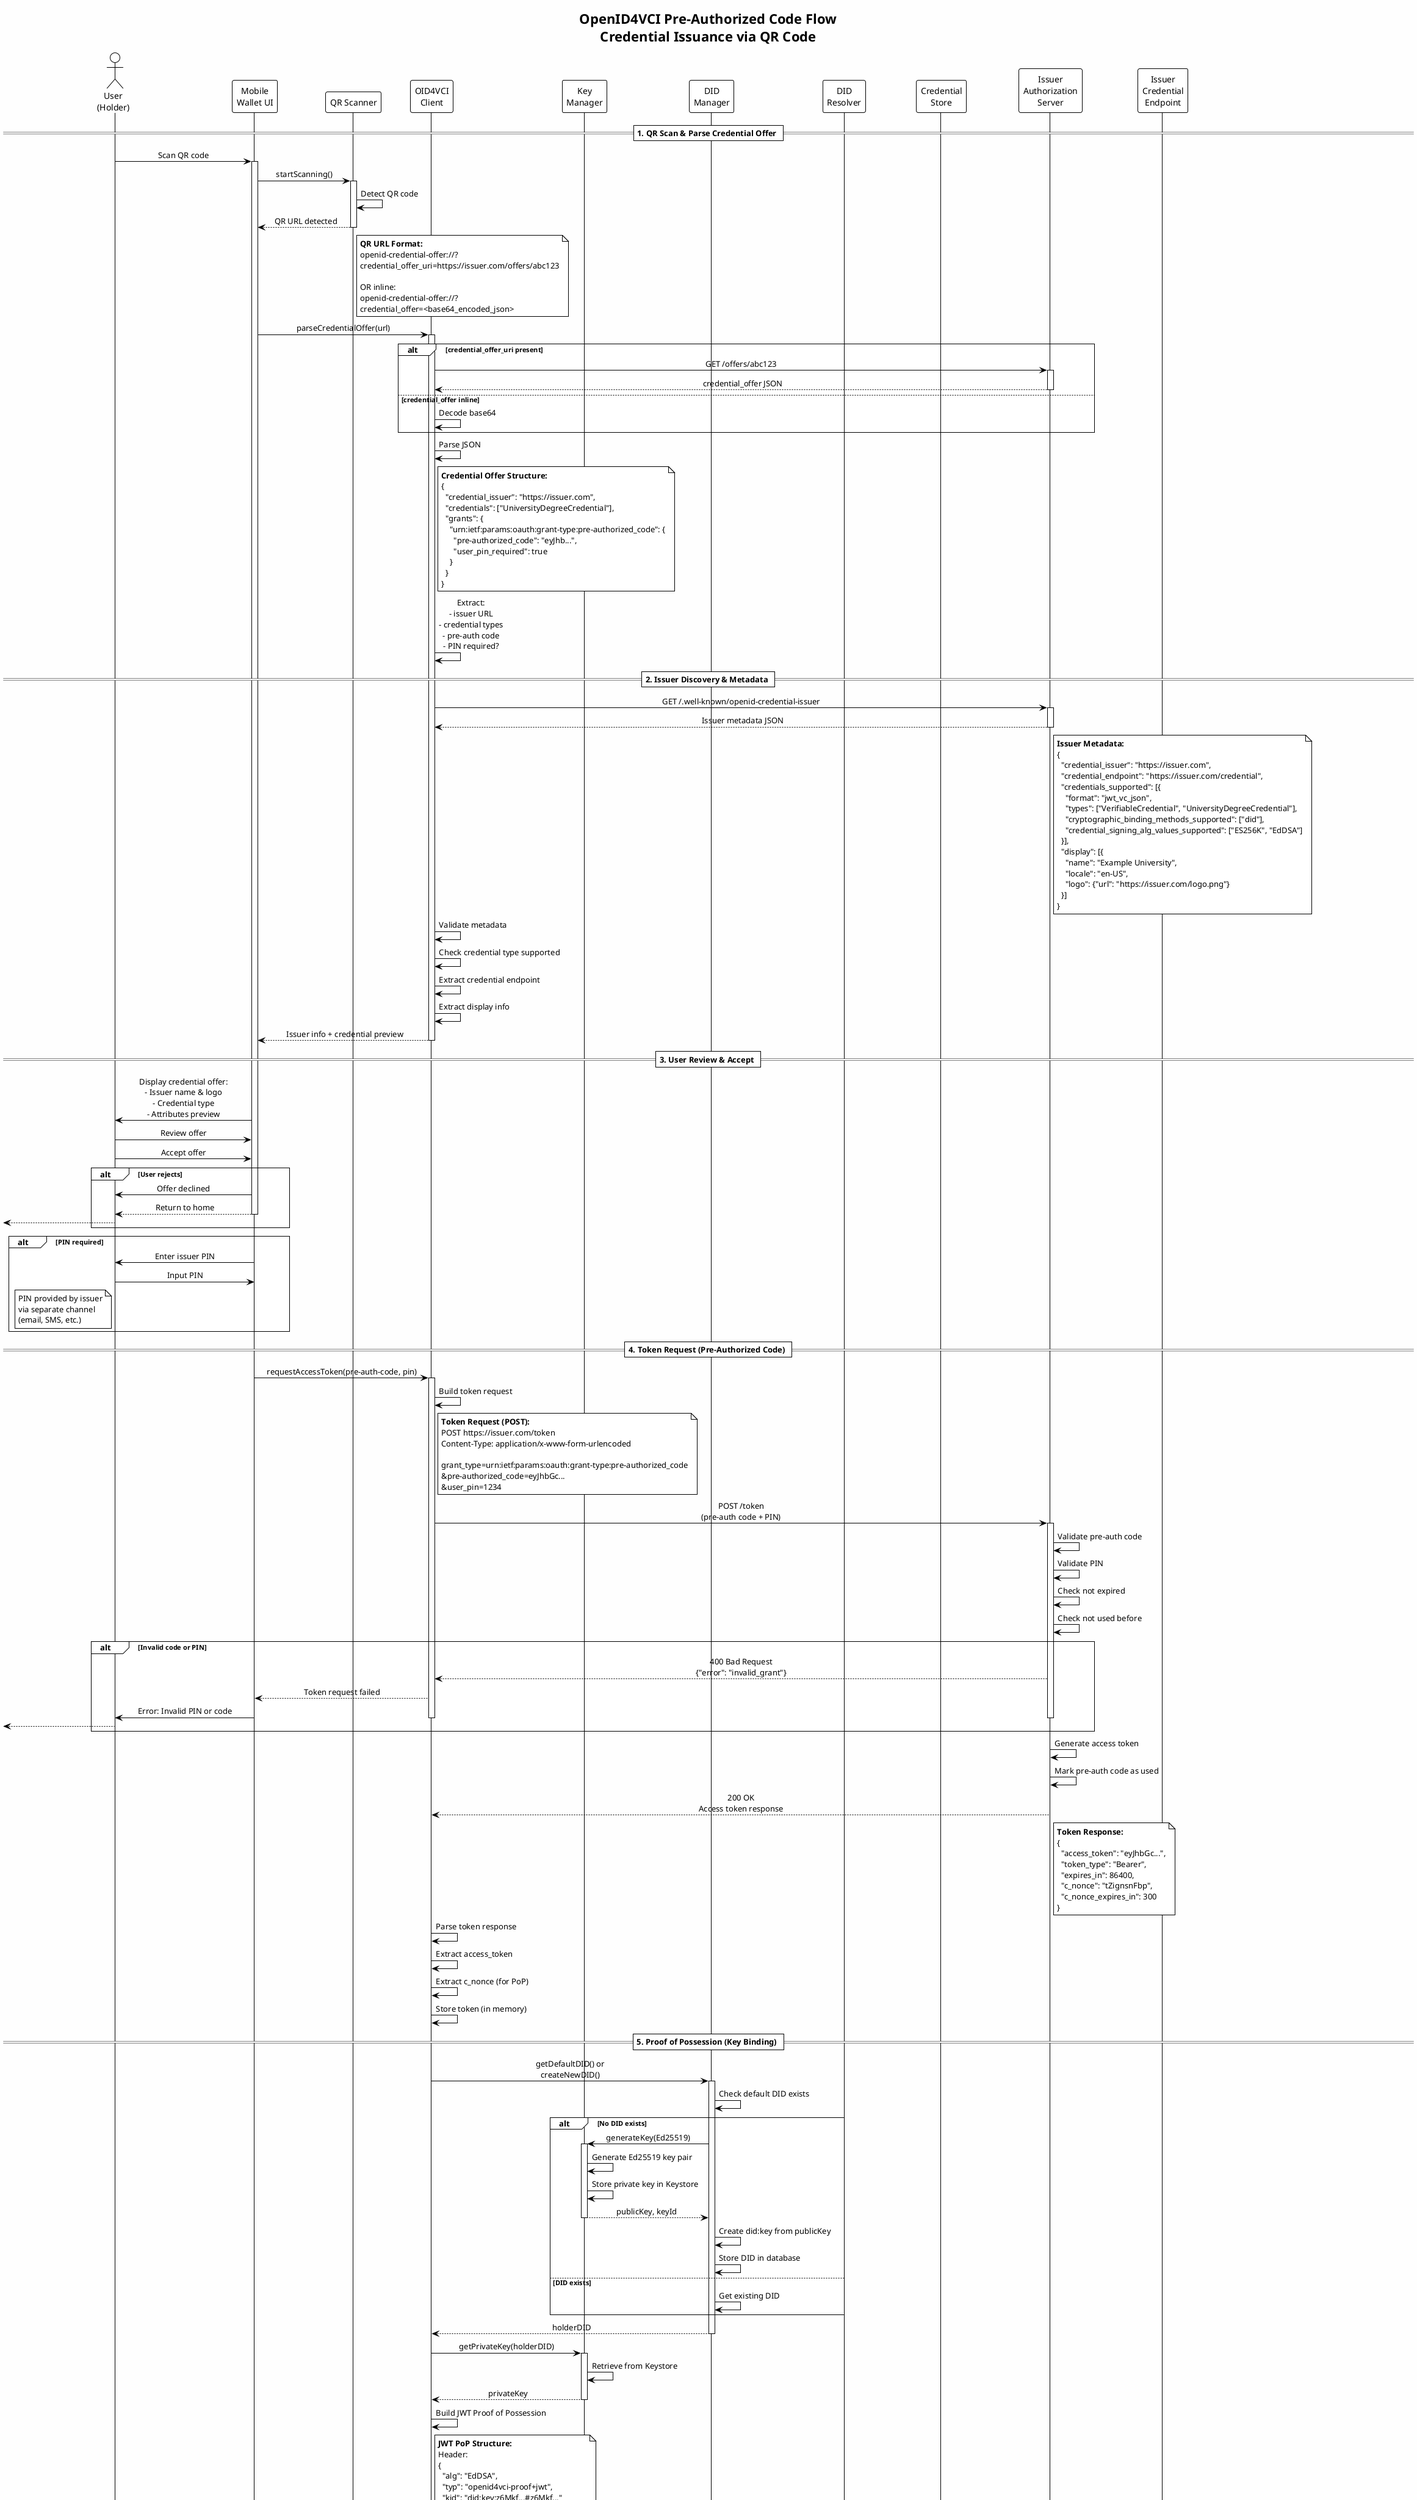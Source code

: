@startuml 01-seq-oid4vci-pre-auth
!theme plain
skinparam backgroundColor #FEFEFE
skinparam sequenceMessageAlign center

title OpenID4VCI Pre-Authorized Code Flow\n**Credential Issuance via QR Code**

actor "User\n(Holder)" as User
participant "Mobile\nWallet UI" as WalletUI
participant "QR Scanner" as QRScanner
participant "OID4VCI\nClient" as OID4VCI
participant "Key\nManager" as KeyMgr
participant "DID\nManager" as DIDMgr
participant "DID\nResolver" as DIDResolver
participant "Credential\nStore" as CredStore
participant "Issuer\nAuthorization\nServer" as IssuerAS
participant "Issuer\nCredential\nEndpoint" as IssuerCred

== 1. QR Scan & Parse Credential Offer ==

User -> WalletUI: Scan QR code
activate WalletUI
WalletUI -> QRScanner: startScanning()
activate QRScanner
QRScanner -> QRScanner: Detect QR code
QRScanner --> WalletUI: QR URL detected
deactivate QRScanner

note right of QRScanner
  **QR URL Format:**
  openid-credential-offer://?
  credential_offer_uri=https://issuer.com/offers/abc123
  
  OR inline:
  openid-credential-offer://?
  credential_offer=<base64_encoded_json>
end note

WalletUI -> OID4VCI: parseCredentialOffer(url)
activate OID4VCI

alt credential_offer_uri present
  OID4VCI -> IssuerAS: GET /offers/abc123
  activate IssuerAS
  IssuerAS --> OID4VCI: credential_offer JSON
  deactivate IssuerAS
else credential_offer inline
  OID4VCI -> OID4VCI: Decode base64
end

OID4VCI -> OID4VCI: Parse JSON
note right of OID4VCI
  **Credential Offer Structure:**
  {
    "credential_issuer": "https://issuer.com",
    "credentials": ["UniversityDegreeCredential"],
    "grants": {
      "urn:ietf:params:oauth:grant-type:pre-authorized_code": {
        "pre-authorized_code": "eyJhb...",
        "user_pin_required": true
      }
    }
  }
end note

OID4VCI -> OID4VCI: Extract:\n- issuer URL\n- credential types\n- pre-auth code\n- PIN required?

== 2. Issuer Discovery & Metadata ==

OID4VCI -> IssuerAS: GET /.well-known/openid-credential-issuer
activate IssuerAS
IssuerAS --> OID4VCI: Issuer metadata JSON
deactivate IssuerAS

note right of IssuerAS
  **Issuer Metadata:**
  {
    "credential_issuer": "https://issuer.com",
    "credential_endpoint": "https://issuer.com/credential",
    "credentials_supported": [{
      "format": "jwt_vc_json",
      "types": ["VerifiableCredential", "UniversityDegreeCredential"],
      "cryptographic_binding_methods_supported": ["did"],
      "credential_signing_alg_values_supported": ["ES256K", "EdDSA"]
    }],
    "display": [{
      "name": "Example University",
      "locale": "en-US",
      "logo": {"url": "https://issuer.com/logo.png"}
    }]
  }
end note

OID4VCI -> OID4VCI: Validate metadata
OID4VCI -> OID4VCI: Check credential type supported
OID4VCI -> OID4VCI: Extract credential endpoint
OID4VCI -> OID4VCI: Extract display info

OID4VCI --> WalletUI: Issuer info + credential preview
deactivate OID4VCI

== 3. User Review & Accept ==

WalletUI -> User: Display credential offer:\n- Issuer name & logo\n- Credential type\n- Attributes preview
User -> WalletUI: Review offer
User -> WalletUI: Accept offer

alt User rejects
  WalletUI -> User: Offer declined
  WalletUI --> User: Return to home
  deactivate WalletUI
  [<-- User
end

alt PIN required
  WalletUI -> User: Enter issuer PIN
  User -> WalletUI: Input PIN
  note left of User
    PIN provided by issuer
    via separate channel
    (email, SMS, etc.)
  end note
end

== 4. Token Request (Pre-Authorized Code) ==

WalletUI -> OID4VCI: requestAccessToken(pre-auth-code, pin)
activate OID4VCI

OID4VCI -> OID4VCI: Build token request
note right of OID4VCI
  **Token Request (POST):**
  POST https://issuer.com/token
  Content-Type: application/x-www-form-urlencoded
  
  grant_type=urn:ietf:params:oauth:grant-type:pre-authorized_code
  &pre-authorized_code=eyJhbGc...
  &user_pin=1234
end note

OID4VCI -> IssuerAS: POST /token\n(pre-auth code + PIN)
activate IssuerAS

IssuerAS -> IssuerAS: Validate pre-auth code
IssuerAS -> IssuerAS: Validate PIN
IssuerAS -> IssuerAS: Check not expired
IssuerAS -> IssuerAS: Check not used before

alt Invalid code or PIN
  IssuerAS --> OID4VCI: 400 Bad Request\n{"error": "invalid_grant"}
  OID4VCI --> WalletUI: Token request failed
  WalletUI -> User: Error: Invalid PIN or code
  deactivate IssuerAS
  deactivate OID4VCI
  deactivate WalletUI
  [<-- User
end

IssuerAS -> IssuerAS: Generate access token
IssuerAS -> IssuerAS: Mark pre-auth code as used

IssuerAS --> OID4VCI: 200 OK\nAccess token response
deactivate IssuerAS

note right of IssuerAS
  **Token Response:**
  {
    "access_token": "eyJhbGc...",
    "token_type": "Bearer",
    "expires_in": 86400,
    "c_nonce": "tZignsnFbp",
    "c_nonce_expires_in": 300
  }
end note

OID4VCI -> OID4VCI: Parse token response
OID4VCI -> OID4VCI: Extract access_token
OID4VCI -> OID4VCI: Extract c_nonce (for PoP)
OID4VCI -> OID4VCI: Store token (in memory)

== 5. Proof of Possession (Key Binding) ==

OID4VCI -> DIDMgr: getDefaultDID() or\ncreateNewDID()
activate DIDMgr

DIDMgr -> DIDMgr: Check default DID exists
alt No DID exists
  DIDMgr -> KeyMgr: generateKey(Ed25519)
  activate KeyMgr
  KeyMgr -> KeyMgr: Generate Ed25519 key pair
  KeyMgr -> KeyMgr: Store private key in Keystore
  KeyMgr --> DIDMgr: publicKey, keyId
  deactivate KeyMgr
  
  DIDMgr -> DIDMgr: Create did:key from publicKey
  DIDMgr -> DIDMgr: Store DID in database
else DID exists
  DIDMgr -> DIDMgr: Get existing DID
end

DIDMgr --> OID4VCI: holderDID
deactivate DIDMgr

OID4VCI -> KeyMgr: getPrivateKey(holderDID)
activate KeyMgr
KeyMgr -> KeyMgr: Retrieve from Keystore
KeyMgr --> OID4VCI: privateKey
deactivate KeyMgr

OID4VCI -> OID4VCI: Build JWT Proof of Possession
note right of OID4VCI
  **JWT PoP Structure:**
  Header:
  {
    "alg": "EdDSA",
    "typ": "openid4vci-proof+jwt",
    "kid": "did:key:z6Mkf...#z6Mkf..."
  }
  
  Payload:
  {
    "iss": "did:key:z6Mkf...",
    "aud": "https://issuer.com",
    "iat": 1516239022,
    "nonce": "tZignsnFbp"  // from c_nonce
  }
end note

OID4VCI -> OID4VCI: Create JWT header
OID4VCI -> OID4VCI: Create JWT payload:\n- iss: holder DID\n- aud: issuer URL\n- iat: current timestamp\n- nonce: c_nonce

OID4VCI -> KeyMgr: signJWT(header, payload, privateKey)
activate KeyMgr
KeyMgr -> KeyMgr: Sign with Ed25519
KeyMgr --> OID4VCI: JWT signature
deactivate KeyMgr

OID4VCI -> OID4VCI: Combine to JWT:\nheader.payload.signature

== 6. Credential Request ==

OID4VCI -> OID4VCI: Build credential request
note right of OID4VCI
  **Credential Request (POST):**
  POST https://issuer.com/credential
  Authorization: Bearer eyJhbGc...
  Content-Type: application/json
  
  {
    "format": "jwt_vc_json",
    "types": [
      "VerifiableCredential",
      "UniversityDegreeCredential"
    ],
    "proof": {
      "proof_type": "jwt",
      "jwt": "eyJhbGc..."  // PoP JWT
    }
  }
end note

OID4VCI -> IssuerCred: POST /credential\n(with access token & PoP)
activate IssuerCred

IssuerCred -> IssuerCred: Validate access token
IssuerCred -> IssuerCred: Extract PoP JWT
IssuerCred -> IssuerCred: Parse JWT header

IssuerCred -> DIDResolver: Resolve holder DID
activate DIDResolver
DIDResolver -> DIDResolver: Fetch DID document
DIDResolver --> IssuerCred: DID document + publicKey
deactivate DIDResolver

IssuerCred -> IssuerCred: Verify JWT signature\nwith holder publicKey
IssuerCred -> IssuerCred: Validate nonce matches
IssuerCred -> IssuerCred: Validate aud matches issuer
IssuerCred -> IssuerCred: Validate iat (not expired)

alt Invalid PoP
  IssuerCred --> OID4VCI: 400 Bad Request\n{"error": "invalid_proof"}
  OID4VCI --> WalletUI: Credential request failed
  WalletUI -> User: Error: Invalid proof
  deactivate IssuerCred
  deactivate OID4VCI
  deactivate WalletUI
  [<-- User
end

IssuerCred -> IssuerCred: Retrieve credential data\n(from issuer system)
IssuerCred -> IssuerCred: Build Verifiable Credential
note right of IssuerCred
  **Verifiable Credential (JWT-VC):**
  {
    "@context": ["https://www.w3.org/2018/credentials/v1"],
    "type": ["VerifiableCredential", "UniversityDegreeCredential"],
    "issuer": "did:ion:EiDa...",
    "issuanceDate": "2024-01-15T12:00:00Z",
    "expirationDate": "2029-01-15T12:00:00Z",
    "credentialSubject": {
      "id": "did:key:z6Mkf...",  // holder DID
      "degree": {
        "type": "BachelorDegree",
        "name": "Bachelor of Science in Computer Science"
      },
      "name": "Alice Smith",
      "graduationDate": "2023-06-15"
    },
    "credentialStatus": {
      "type": "StatusList2021Entry",
      "statusPurpose": "revocation",
      "statusListIndex": "12345",
      "statusListCredential": "https://issuer.com/status/1"
    }
  }
end note

IssuerCred -> IssuerCred: Get issuer DID private key
IssuerCred -> IssuerCred: Sign credential (JWT format)
IssuerCred -> IssuerCred: Encode as JWT

IssuerCred --> OID4VCI: 200 OK\nCredential response
deactivate IssuerCred

note right of IssuerCred
  **Credential Response:**
  {
    "format": "jwt_vc_json",
    "credential": "eyJhbGc....",  // JWT-encoded VC
    "c_nonce": "fGFF7UkhLa",
    "c_nonce_expires_in": 300
  }
  
  OR deferred:
  {
    "transaction_id": "8xLOxBtZp8",
    "c_nonce": "wlbQc6pCJp"
  }
end note

OID4VCI -> OID4VCI: Parse credential response
OID4VCI -> OID4VCI: Check if immediate or deferred

alt Deferred credential
  OID4VCI -> OID4VCI: Store transaction_id
  OID4VCI -> WalletUI: Credential pending
  WalletUI -> User: Credential being prepared...\nYou'll be notified
  note right of OID4VCI
    Wallet will poll with transaction_id
    or wait for push notification
  end note
  deactivate OID4VCI
  deactivate WalletUI
  [<-- User
end

OID4VCI -> OID4VCI: Extract JWT credential
OID4VCI -> OID4VCI: Decode JWT (parse)

== 7. Credential Validation ==

OID4VCI -> OID4VCI: Parse JWT header
OID4VCI -> OID4VCI: Extract issuer DID from payload

OID4VCI -> DIDResolver: Resolve issuer DID
activate DIDResolver
DIDResolver -> DIDResolver: Query DID method\n(e.g., ION node)
DIDResolver --> OID4VCI: Issuer DID document + publicKey
deactivate DIDResolver

OID4VCI -> OID4VCI: Verify JWT signature\nwith issuer publicKey

alt Invalid signature
  OID4VCI --> WalletUI: Validation failed
  WalletUI -> User: Error: Invalid credential signature
  deactivate OID4VCI
  deactivate WalletUI
  [<-- User
end

OID4VCI -> OID4VCI: Validate credential structure
OID4VCI -> OID4VCI: Check @context
OID4VCI -> OID4VCI: Check types
OID4VCI -> OID4VCI: Validate credentialSubject.id\nmatches holder DID

alt Subject DID mismatch
  OID4VCI --> WalletUI: Validation failed
  WalletUI -> User: Error: Credential not for this DID
  deactivate OID4VCI
  deactivate WalletUI
  [<-- User
end

OID4VCI -> OID4VCI: Check issuanceDate <= now
OID4VCI -> OID4VCI: Check expirationDate > now

alt Expired credential
  OID4VCI --> WalletUI: Validation failed
  WalletUI -> User: Error: Credential expired
  deactivate OID4VCI
  deactivate WalletUI
  [<-- User
end

OID4VCI -> OID4VCI: Extract credentialStatus info
OID4VCI -> OID4VCI: (Optional) Check revocation status

note right of OID4VCI
  **Revocation Check:**
  - Fetch StatusList2021 credential
  - Check bit at statusListIndex
  - If bit=1, credential revoked
  - If bit=0, credential valid
end note

OID4VCI -> OID4VCI: All validations passed ✓

== 8. Store Credential & Display ==

OID4VCI -> CredStore: storeCredential(credential)
activate CredStore

CredStore -> CredStore: Generate credential ID
CredStore -> CredStore: Extract metadata:\n- type, issuer, dates
CredStore -> CredStore: Encrypt credential JSON\n(field-level encryption)
CredStore -> CredStore: Store in database
CredStore -> CredStore: Index for search

CredStore --> OID4VCI: Credential stored (ID)
deactivate CredStore

OID4VCI -> OID4VCI: Fetch OCA bundle\n(branding) - optional
note right of OID4VCI
  **OCA (Overlays Capture Architecture):**
  Provides visual styling:
  - Background colors
  - Logo
  - Attribute labels
  - Localization
end note

OID4VCI --> WalletUI: Credential received successfully
deactivate OID4VCI

WalletUI -> WalletUI: Update credential list UI
WalletUI -> User: ✓ Credential added!\n"UniversityDegreeCredential"
deactivate WalletUI

User -> User: View credential in wallet

note over User, IssuerCred
  **Flow Complete!**
  User now has verifiable credential in wallet.
  Can present to verifiers using OpenID4VP or DIDComm.
end note

@enduml
